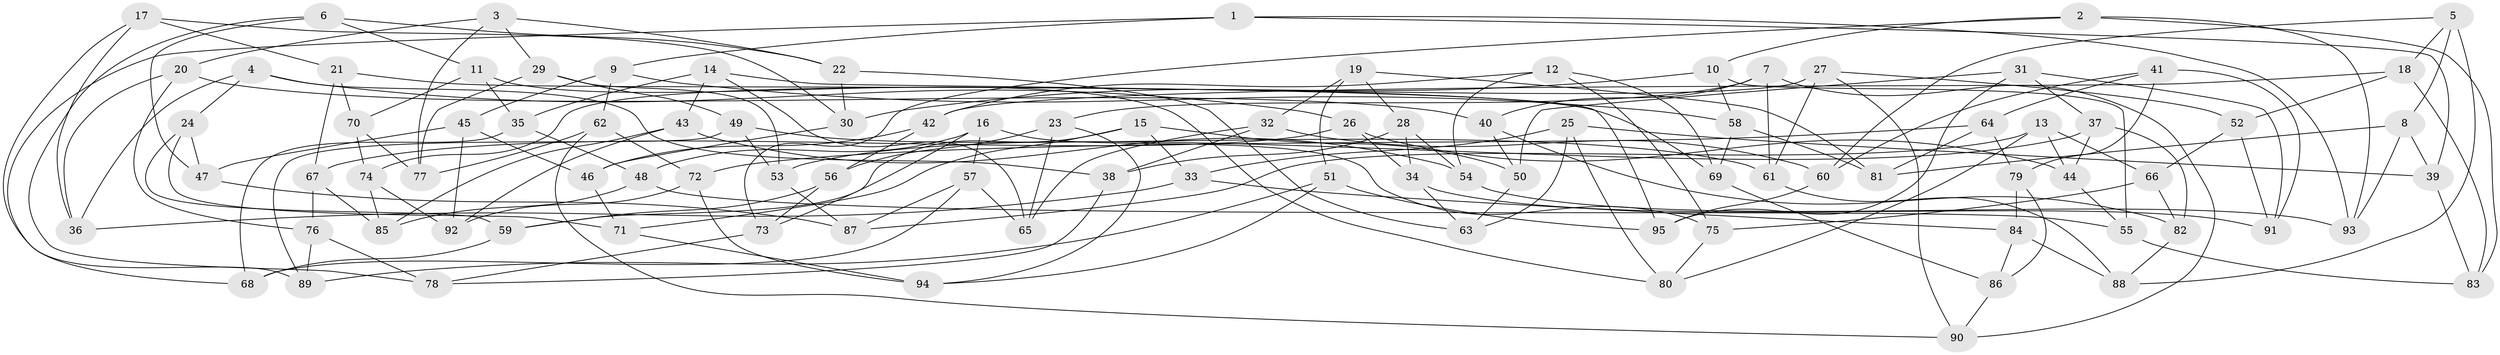 // Generated by graph-tools (version 1.1) at 2025/26/03/09/25 03:26:59]
// undirected, 95 vertices, 190 edges
graph export_dot {
graph [start="1"]
  node [color=gray90,style=filled];
  1;
  2;
  3;
  4;
  5;
  6;
  7;
  8;
  9;
  10;
  11;
  12;
  13;
  14;
  15;
  16;
  17;
  18;
  19;
  20;
  21;
  22;
  23;
  24;
  25;
  26;
  27;
  28;
  29;
  30;
  31;
  32;
  33;
  34;
  35;
  36;
  37;
  38;
  39;
  40;
  41;
  42;
  43;
  44;
  45;
  46;
  47;
  48;
  49;
  50;
  51;
  52;
  53;
  54;
  55;
  56;
  57;
  58;
  59;
  60;
  61;
  62;
  63;
  64;
  65;
  66;
  67;
  68;
  69;
  70;
  71;
  72;
  73;
  74;
  75;
  76;
  77;
  78;
  79;
  80;
  81;
  82;
  83;
  84;
  85;
  86;
  87;
  88;
  89;
  90;
  91;
  92;
  93;
  94;
  95;
  1 -- 68;
  1 -- 93;
  1 -- 9;
  1 -- 39;
  2 -- 73;
  2 -- 83;
  2 -- 93;
  2 -- 10;
  3 -- 20;
  3 -- 22;
  3 -- 29;
  3 -- 77;
  4 -- 36;
  4 -- 24;
  4 -- 38;
  4 -- 26;
  5 -- 8;
  5 -- 18;
  5 -- 88;
  5 -- 60;
  6 -- 78;
  6 -- 22;
  6 -- 11;
  6 -- 47;
  7 -- 61;
  7 -- 40;
  7 -- 23;
  7 -- 90;
  8 -- 81;
  8 -- 39;
  8 -- 93;
  9 -- 58;
  9 -- 45;
  9 -- 62;
  10 -- 58;
  10 -- 55;
  10 -- 30;
  11 -- 80;
  11 -- 35;
  11 -- 70;
  12 -- 75;
  12 -- 54;
  12 -- 69;
  12 -- 42;
  13 -- 44;
  13 -- 87;
  13 -- 80;
  13 -- 66;
  14 -- 43;
  14 -- 65;
  14 -- 35;
  14 -- 95;
  15 -- 50;
  15 -- 33;
  15 -- 59;
  15 -- 71;
  16 -- 48;
  16 -- 75;
  16 -- 73;
  16 -- 57;
  17 -- 21;
  17 -- 36;
  17 -- 89;
  17 -- 30;
  18 -- 42;
  18 -- 83;
  18 -- 52;
  19 -- 28;
  19 -- 32;
  19 -- 81;
  19 -- 51;
  20 -- 40;
  20 -- 76;
  20 -- 36;
  21 -- 67;
  21 -- 70;
  21 -- 69;
  22 -- 63;
  22 -- 30;
  23 -- 65;
  23 -- 94;
  23 -- 56;
  24 -- 71;
  24 -- 59;
  24 -- 47;
  25 -- 63;
  25 -- 80;
  25 -- 39;
  25 -- 33;
  26 -- 67;
  26 -- 44;
  26 -- 34;
  27 -- 74;
  27 -- 52;
  27 -- 61;
  27 -- 90;
  28 -- 34;
  28 -- 54;
  28 -- 38;
  29 -- 49;
  29 -- 77;
  29 -- 53;
  30 -- 46;
  31 -- 37;
  31 -- 50;
  31 -- 95;
  31 -- 91;
  32 -- 65;
  32 -- 60;
  32 -- 38;
  33 -- 36;
  33 -- 84;
  34 -- 91;
  34 -- 63;
  35 -- 48;
  35 -- 68;
  37 -- 44;
  37 -- 82;
  37 -- 53;
  38 -- 78;
  39 -- 83;
  40 -- 82;
  40 -- 50;
  41 -- 79;
  41 -- 64;
  41 -- 91;
  41 -- 60;
  42 -- 46;
  42 -- 56;
  43 -- 92;
  43 -- 54;
  43 -- 85;
  44 -- 55;
  45 -- 47;
  45 -- 46;
  45 -- 92;
  46 -- 71;
  47 -- 87;
  48 -- 55;
  48 -- 85;
  49 -- 89;
  49 -- 61;
  49 -- 53;
  50 -- 63;
  51 -- 89;
  51 -- 95;
  51 -- 94;
  52 -- 66;
  52 -- 91;
  53 -- 87;
  54 -- 93;
  55 -- 83;
  56 -- 73;
  56 -- 59;
  57 -- 87;
  57 -- 65;
  57 -- 68;
  58 -- 81;
  58 -- 69;
  59 -- 68;
  60 -- 95;
  61 -- 88;
  62 -- 77;
  62 -- 90;
  62 -- 72;
  64 -- 79;
  64 -- 81;
  64 -- 72;
  66 -- 82;
  66 -- 75;
  67 -- 76;
  67 -- 85;
  69 -- 86;
  70 -- 77;
  70 -- 74;
  71 -- 94;
  72 -- 94;
  72 -- 92;
  73 -- 78;
  74 -- 85;
  74 -- 92;
  75 -- 80;
  76 -- 78;
  76 -- 89;
  79 -- 86;
  79 -- 84;
  82 -- 88;
  84 -- 86;
  84 -- 88;
  86 -- 90;
}
